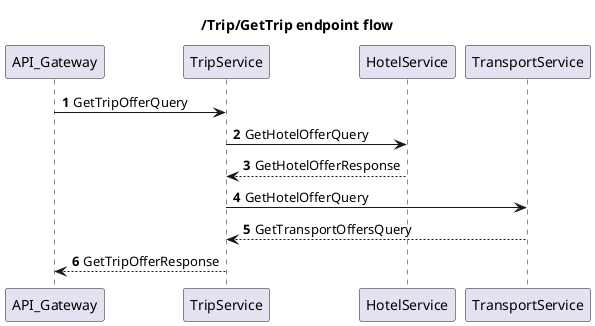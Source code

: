 @startuml
'https://plantuml.com/sequence-diagram
title /Trip/GetTrip endpoint flow 

autonumber

API_Gateway -> TripService: GetTripOfferQuery

TripService -> HotelService: GetHotelOfferQuery
HotelService --> TripService: GetHotelOfferResponse

TripService -> TransportService: GetHotelOfferQuery
TransportService --> TripService: GetTransportOffersQuery

TripService --> API_Gateway: GetTripOfferResponse
@enduml